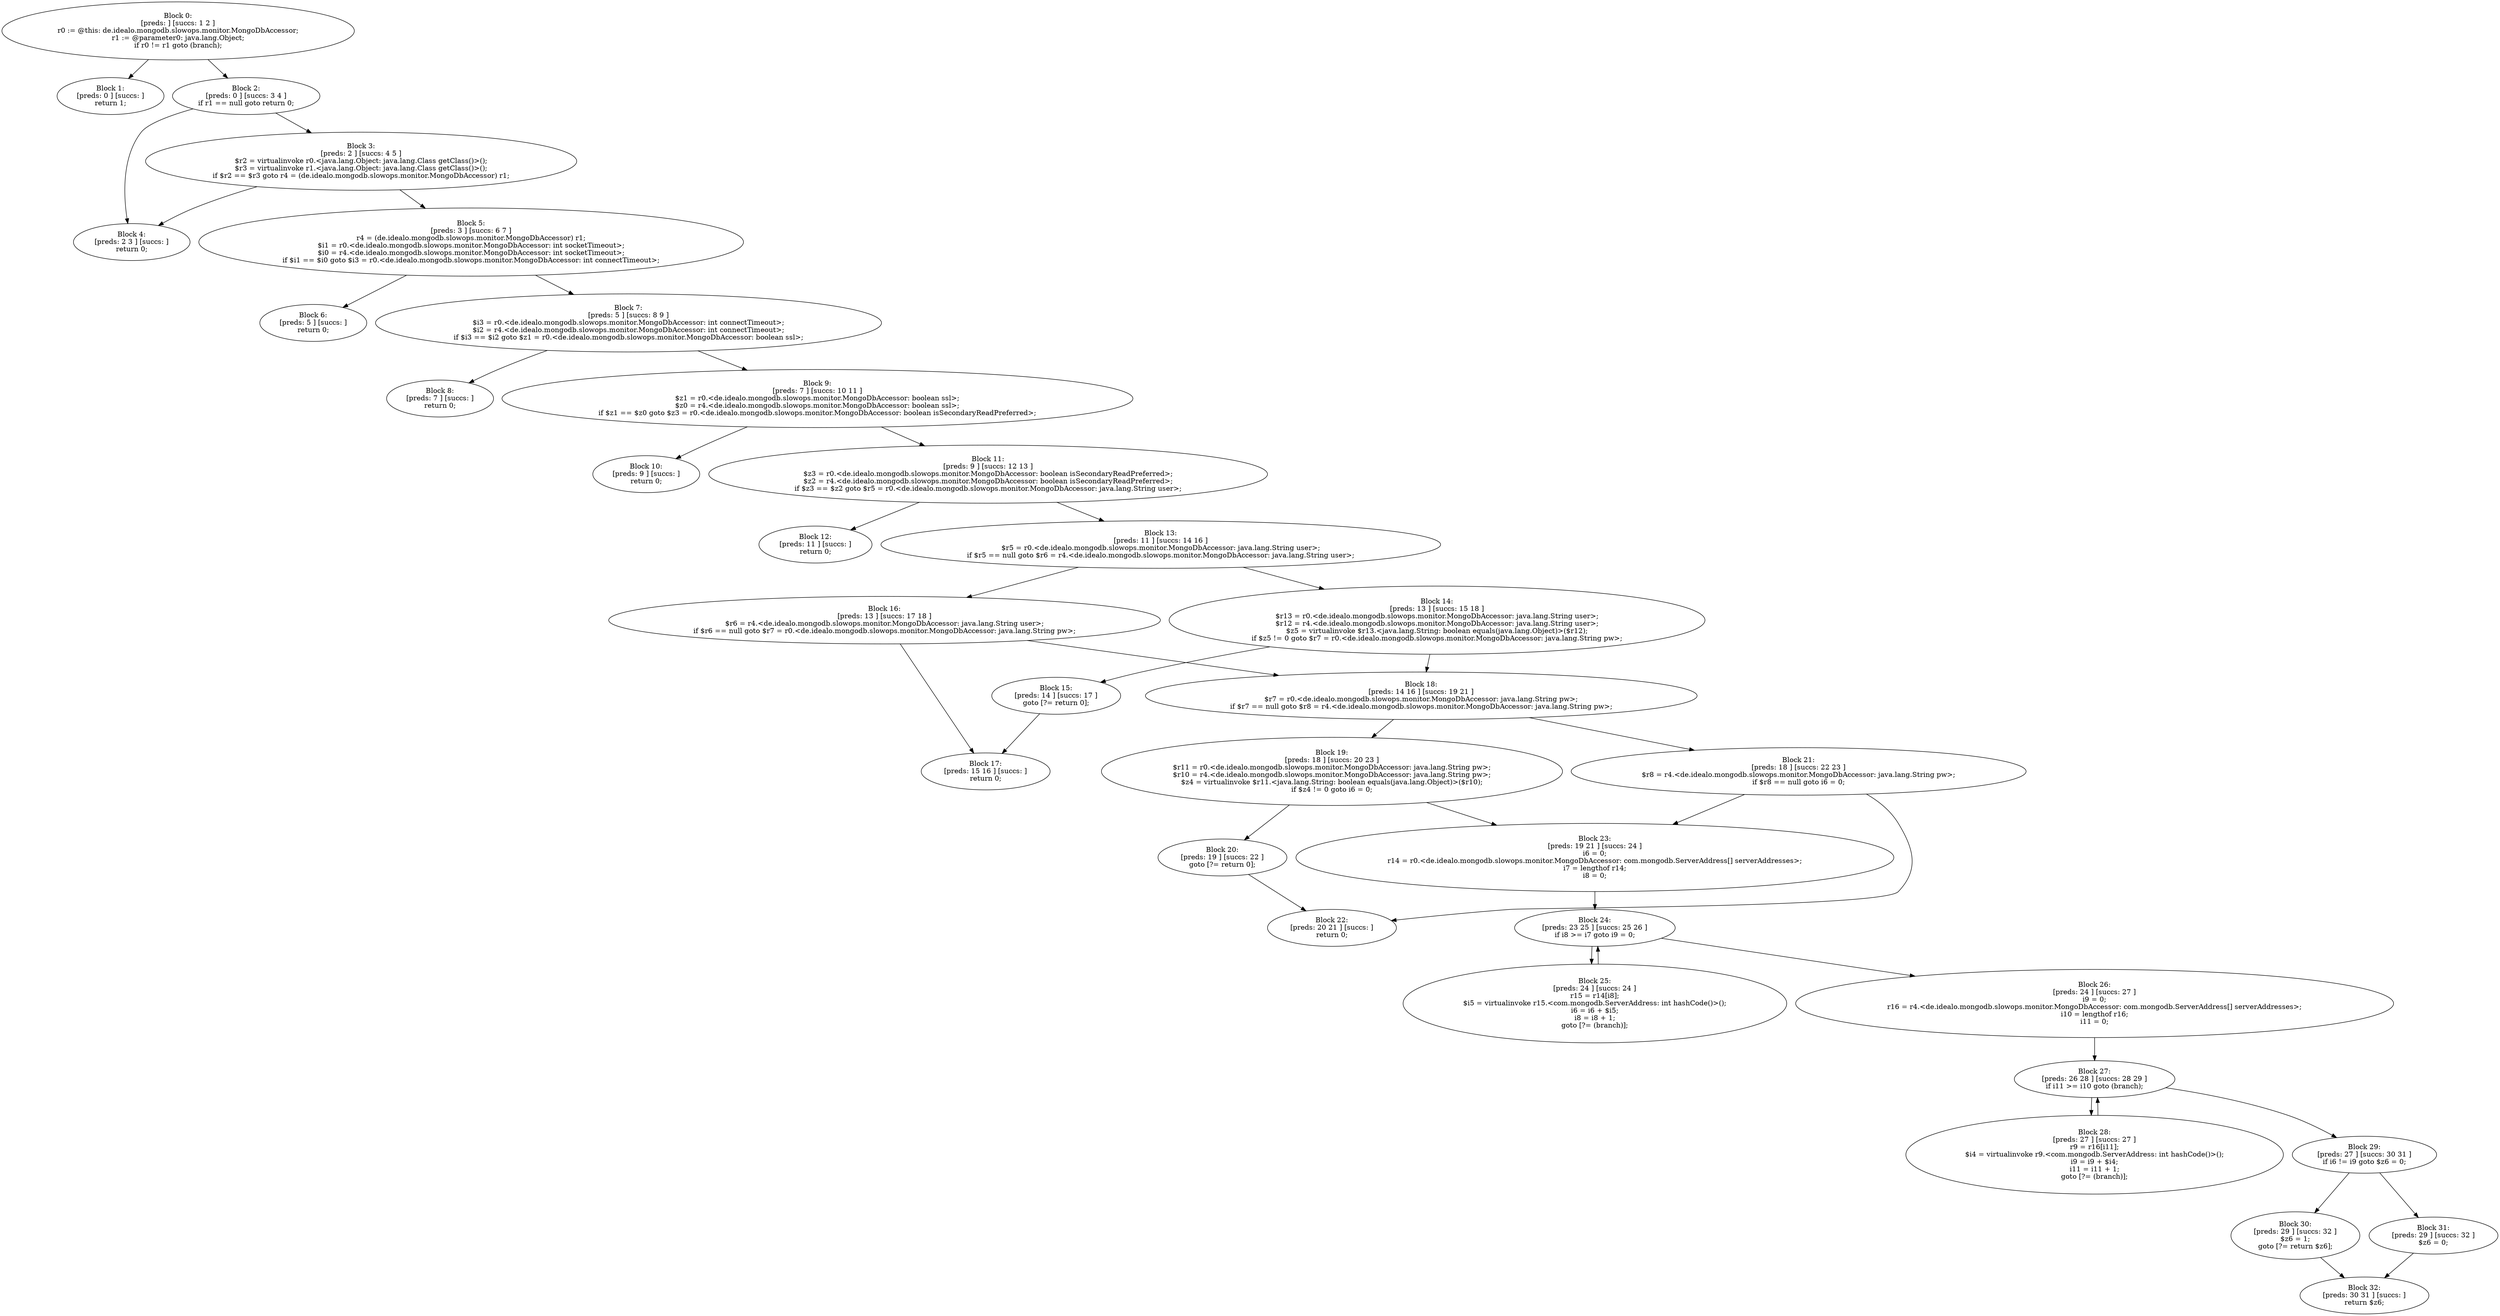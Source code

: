 digraph "unitGraph" {
    "Block 0:
[preds: ] [succs: 1 2 ]
r0 := @this: de.idealo.mongodb.slowops.monitor.MongoDbAccessor;
r1 := @parameter0: java.lang.Object;
if r0 != r1 goto (branch);
"
    "Block 1:
[preds: 0 ] [succs: ]
return 1;
"
    "Block 2:
[preds: 0 ] [succs: 3 4 ]
if r1 == null goto return 0;
"
    "Block 3:
[preds: 2 ] [succs: 4 5 ]
$r2 = virtualinvoke r0.<java.lang.Object: java.lang.Class getClass()>();
$r3 = virtualinvoke r1.<java.lang.Object: java.lang.Class getClass()>();
if $r2 == $r3 goto r4 = (de.idealo.mongodb.slowops.monitor.MongoDbAccessor) r1;
"
    "Block 4:
[preds: 2 3 ] [succs: ]
return 0;
"
    "Block 5:
[preds: 3 ] [succs: 6 7 ]
r4 = (de.idealo.mongodb.slowops.monitor.MongoDbAccessor) r1;
$i1 = r0.<de.idealo.mongodb.slowops.monitor.MongoDbAccessor: int socketTimeout>;
$i0 = r4.<de.idealo.mongodb.slowops.monitor.MongoDbAccessor: int socketTimeout>;
if $i1 == $i0 goto $i3 = r0.<de.idealo.mongodb.slowops.monitor.MongoDbAccessor: int connectTimeout>;
"
    "Block 6:
[preds: 5 ] [succs: ]
return 0;
"
    "Block 7:
[preds: 5 ] [succs: 8 9 ]
$i3 = r0.<de.idealo.mongodb.slowops.monitor.MongoDbAccessor: int connectTimeout>;
$i2 = r4.<de.idealo.mongodb.slowops.monitor.MongoDbAccessor: int connectTimeout>;
if $i3 == $i2 goto $z1 = r0.<de.idealo.mongodb.slowops.monitor.MongoDbAccessor: boolean ssl>;
"
    "Block 8:
[preds: 7 ] [succs: ]
return 0;
"
    "Block 9:
[preds: 7 ] [succs: 10 11 ]
$z1 = r0.<de.idealo.mongodb.slowops.monitor.MongoDbAccessor: boolean ssl>;
$z0 = r4.<de.idealo.mongodb.slowops.monitor.MongoDbAccessor: boolean ssl>;
if $z1 == $z0 goto $z3 = r0.<de.idealo.mongodb.slowops.monitor.MongoDbAccessor: boolean isSecondaryReadPreferred>;
"
    "Block 10:
[preds: 9 ] [succs: ]
return 0;
"
    "Block 11:
[preds: 9 ] [succs: 12 13 ]
$z3 = r0.<de.idealo.mongodb.slowops.monitor.MongoDbAccessor: boolean isSecondaryReadPreferred>;
$z2 = r4.<de.idealo.mongodb.slowops.monitor.MongoDbAccessor: boolean isSecondaryReadPreferred>;
if $z3 == $z2 goto $r5 = r0.<de.idealo.mongodb.slowops.monitor.MongoDbAccessor: java.lang.String user>;
"
    "Block 12:
[preds: 11 ] [succs: ]
return 0;
"
    "Block 13:
[preds: 11 ] [succs: 14 16 ]
$r5 = r0.<de.idealo.mongodb.slowops.monitor.MongoDbAccessor: java.lang.String user>;
if $r5 == null goto $r6 = r4.<de.idealo.mongodb.slowops.monitor.MongoDbAccessor: java.lang.String user>;
"
    "Block 14:
[preds: 13 ] [succs: 15 18 ]
$r13 = r0.<de.idealo.mongodb.slowops.monitor.MongoDbAccessor: java.lang.String user>;
$r12 = r4.<de.idealo.mongodb.slowops.monitor.MongoDbAccessor: java.lang.String user>;
$z5 = virtualinvoke $r13.<java.lang.String: boolean equals(java.lang.Object)>($r12);
if $z5 != 0 goto $r7 = r0.<de.idealo.mongodb.slowops.monitor.MongoDbAccessor: java.lang.String pw>;
"
    "Block 15:
[preds: 14 ] [succs: 17 ]
goto [?= return 0];
"
    "Block 16:
[preds: 13 ] [succs: 17 18 ]
$r6 = r4.<de.idealo.mongodb.slowops.monitor.MongoDbAccessor: java.lang.String user>;
if $r6 == null goto $r7 = r0.<de.idealo.mongodb.slowops.monitor.MongoDbAccessor: java.lang.String pw>;
"
    "Block 17:
[preds: 15 16 ] [succs: ]
return 0;
"
    "Block 18:
[preds: 14 16 ] [succs: 19 21 ]
$r7 = r0.<de.idealo.mongodb.slowops.monitor.MongoDbAccessor: java.lang.String pw>;
if $r7 == null goto $r8 = r4.<de.idealo.mongodb.slowops.monitor.MongoDbAccessor: java.lang.String pw>;
"
    "Block 19:
[preds: 18 ] [succs: 20 23 ]
$r11 = r0.<de.idealo.mongodb.slowops.monitor.MongoDbAccessor: java.lang.String pw>;
$r10 = r4.<de.idealo.mongodb.slowops.monitor.MongoDbAccessor: java.lang.String pw>;
$z4 = virtualinvoke $r11.<java.lang.String: boolean equals(java.lang.Object)>($r10);
if $z4 != 0 goto i6 = 0;
"
    "Block 20:
[preds: 19 ] [succs: 22 ]
goto [?= return 0];
"
    "Block 21:
[preds: 18 ] [succs: 22 23 ]
$r8 = r4.<de.idealo.mongodb.slowops.monitor.MongoDbAccessor: java.lang.String pw>;
if $r8 == null goto i6 = 0;
"
    "Block 22:
[preds: 20 21 ] [succs: ]
return 0;
"
    "Block 23:
[preds: 19 21 ] [succs: 24 ]
i6 = 0;
r14 = r0.<de.idealo.mongodb.slowops.monitor.MongoDbAccessor: com.mongodb.ServerAddress[] serverAddresses>;
i7 = lengthof r14;
i8 = 0;
"
    "Block 24:
[preds: 23 25 ] [succs: 25 26 ]
if i8 >= i7 goto i9 = 0;
"
    "Block 25:
[preds: 24 ] [succs: 24 ]
r15 = r14[i8];
$i5 = virtualinvoke r15.<com.mongodb.ServerAddress: int hashCode()>();
i6 = i6 + $i5;
i8 = i8 + 1;
goto [?= (branch)];
"
    "Block 26:
[preds: 24 ] [succs: 27 ]
i9 = 0;
r16 = r4.<de.idealo.mongodb.slowops.monitor.MongoDbAccessor: com.mongodb.ServerAddress[] serverAddresses>;
i10 = lengthof r16;
i11 = 0;
"
    "Block 27:
[preds: 26 28 ] [succs: 28 29 ]
if i11 >= i10 goto (branch);
"
    "Block 28:
[preds: 27 ] [succs: 27 ]
r9 = r16[i11];
$i4 = virtualinvoke r9.<com.mongodb.ServerAddress: int hashCode()>();
i9 = i9 + $i4;
i11 = i11 + 1;
goto [?= (branch)];
"
    "Block 29:
[preds: 27 ] [succs: 30 31 ]
if i6 != i9 goto $z6 = 0;
"
    "Block 30:
[preds: 29 ] [succs: 32 ]
$z6 = 1;
goto [?= return $z6];
"
    "Block 31:
[preds: 29 ] [succs: 32 ]
$z6 = 0;
"
    "Block 32:
[preds: 30 31 ] [succs: ]
return $z6;
"
    "Block 0:
[preds: ] [succs: 1 2 ]
r0 := @this: de.idealo.mongodb.slowops.monitor.MongoDbAccessor;
r1 := @parameter0: java.lang.Object;
if r0 != r1 goto (branch);
"->"Block 1:
[preds: 0 ] [succs: ]
return 1;
";
    "Block 0:
[preds: ] [succs: 1 2 ]
r0 := @this: de.idealo.mongodb.slowops.monitor.MongoDbAccessor;
r1 := @parameter0: java.lang.Object;
if r0 != r1 goto (branch);
"->"Block 2:
[preds: 0 ] [succs: 3 4 ]
if r1 == null goto return 0;
";
    "Block 2:
[preds: 0 ] [succs: 3 4 ]
if r1 == null goto return 0;
"->"Block 3:
[preds: 2 ] [succs: 4 5 ]
$r2 = virtualinvoke r0.<java.lang.Object: java.lang.Class getClass()>();
$r3 = virtualinvoke r1.<java.lang.Object: java.lang.Class getClass()>();
if $r2 == $r3 goto r4 = (de.idealo.mongodb.slowops.monitor.MongoDbAccessor) r1;
";
    "Block 2:
[preds: 0 ] [succs: 3 4 ]
if r1 == null goto return 0;
"->"Block 4:
[preds: 2 3 ] [succs: ]
return 0;
";
    "Block 3:
[preds: 2 ] [succs: 4 5 ]
$r2 = virtualinvoke r0.<java.lang.Object: java.lang.Class getClass()>();
$r3 = virtualinvoke r1.<java.lang.Object: java.lang.Class getClass()>();
if $r2 == $r3 goto r4 = (de.idealo.mongodb.slowops.monitor.MongoDbAccessor) r1;
"->"Block 4:
[preds: 2 3 ] [succs: ]
return 0;
";
    "Block 3:
[preds: 2 ] [succs: 4 5 ]
$r2 = virtualinvoke r0.<java.lang.Object: java.lang.Class getClass()>();
$r3 = virtualinvoke r1.<java.lang.Object: java.lang.Class getClass()>();
if $r2 == $r3 goto r4 = (de.idealo.mongodb.slowops.monitor.MongoDbAccessor) r1;
"->"Block 5:
[preds: 3 ] [succs: 6 7 ]
r4 = (de.idealo.mongodb.slowops.monitor.MongoDbAccessor) r1;
$i1 = r0.<de.idealo.mongodb.slowops.monitor.MongoDbAccessor: int socketTimeout>;
$i0 = r4.<de.idealo.mongodb.slowops.monitor.MongoDbAccessor: int socketTimeout>;
if $i1 == $i0 goto $i3 = r0.<de.idealo.mongodb.slowops.monitor.MongoDbAccessor: int connectTimeout>;
";
    "Block 5:
[preds: 3 ] [succs: 6 7 ]
r4 = (de.idealo.mongodb.slowops.monitor.MongoDbAccessor) r1;
$i1 = r0.<de.idealo.mongodb.slowops.monitor.MongoDbAccessor: int socketTimeout>;
$i0 = r4.<de.idealo.mongodb.slowops.monitor.MongoDbAccessor: int socketTimeout>;
if $i1 == $i0 goto $i3 = r0.<de.idealo.mongodb.slowops.monitor.MongoDbAccessor: int connectTimeout>;
"->"Block 6:
[preds: 5 ] [succs: ]
return 0;
";
    "Block 5:
[preds: 3 ] [succs: 6 7 ]
r4 = (de.idealo.mongodb.slowops.monitor.MongoDbAccessor) r1;
$i1 = r0.<de.idealo.mongodb.slowops.monitor.MongoDbAccessor: int socketTimeout>;
$i0 = r4.<de.idealo.mongodb.slowops.monitor.MongoDbAccessor: int socketTimeout>;
if $i1 == $i0 goto $i3 = r0.<de.idealo.mongodb.slowops.monitor.MongoDbAccessor: int connectTimeout>;
"->"Block 7:
[preds: 5 ] [succs: 8 9 ]
$i3 = r0.<de.idealo.mongodb.slowops.monitor.MongoDbAccessor: int connectTimeout>;
$i2 = r4.<de.idealo.mongodb.slowops.monitor.MongoDbAccessor: int connectTimeout>;
if $i3 == $i2 goto $z1 = r0.<de.idealo.mongodb.slowops.monitor.MongoDbAccessor: boolean ssl>;
";
    "Block 7:
[preds: 5 ] [succs: 8 9 ]
$i3 = r0.<de.idealo.mongodb.slowops.monitor.MongoDbAccessor: int connectTimeout>;
$i2 = r4.<de.idealo.mongodb.slowops.monitor.MongoDbAccessor: int connectTimeout>;
if $i3 == $i2 goto $z1 = r0.<de.idealo.mongodb.slowops.monitor.MongoDbAccessor: boolean ssl>;
"->"Block 8:
[preds: 7 ] [succs: ]
return 0;
";
    "Block 7:
[preds: 5 ] [succs: 8 9 ]
$i3 = r0.<de.idealo.mongodb.slowops.monitor.MongoDbAccessor: int connectTimeout>;
$i2 = r4.<de.idealo.mongodb.slowops.monitor.MongoDbAccessor: int connectTimeout>;
if $i3 == $i2 goto $z1 = r0.<de.idealo.mongodb.slowops.monitor.MongoDbAccessor: boolean ssl>;
"->"Block 9:
[preds: 7 ] [succs: 10 11 ]
$z1 = r0.<de.idealo.mongodb.slowops.monitor.MongoDbAccessor: boolean ssl>;
$z0 = r4.<de.idealo.mongodb.slowops.monitor.MongoDbAccessor: boolean ssl>;
if $z1 == $z0 goto $z3 = r0.<de.idealo.mongodb.slowops.monitor.MongoDbAccessor: boolean isSecondaryReadPreferred>;
";
    "Block 9:
[preds: 7 ] [succs: 10 11 ]
$z1 = r0.<de.idealo.mongodb.slowops.monitor.MongoDbAccessor: boolean ssl>;
$z0 = r4.<de.idealo.mongodb.slowops.monitor.MongoDbAccessor: boolean ssl>;
if $z1 == $z0 goto $z3 = r0.<de.idealo.mongodb.slowops.monitor.MongoDbAccessor: boolean isSecondaryReadPreferred>;
"->"Block 10:
[preds: 9 ] [succs: ]
return 0;
";
    "Block 9:
[preds: 7 ] [succs: 10 11 ]
$z1 = r0.<de.idealo.mongodb.slowops.monitor.MongoDbAccessor: boolean ssl>;
$z0 = r4.<de.idealo.mongodb.slowops.monitor.MongoDbAccessor: boolean ssl>;
if $z1 == $z0 goto $z3 = r0.<de.idealo.mongodb.slowops.monitor.MongoDbAccessor: boolean isSecondaryReadPreferred>;
"->"Block 11:
[preds: 9 ] [succs: 12 13 ]
$z3 = r0.<de.idealo.mongodb.slowops.monitor.MongoDbAccessor: boolean isSecondaryReadPreferred>;
$z2 = r4.<de.idealo.mongodb.slowops.monitor.MongoDbAccessor: boolean isSecondaryReadPreferred>;
if $z3 == $z2 goto $r5 = r0.<de.idealo.mongodb.slowops.monitor.MongoDbAccessor: java.lang.String user>;
";
    "Block 11:
[preds: 9 ] [succs: 12 13 ]
$z3 = r0.<de.idealo.mongodb.slowops.monitor.MongoDbAccessor: boolean isSecondaryReadPreferred>;
$z2 = r4.<de.idealo.mongodb.slowops.monitor.MongoDbAccessor: boolean isSecondaryReadPreferred>;
if $z3 == $z2 goto $r5 = r0.<de.idealo.mongodb.slowops.monitor.MongoDbAccessor: java.lang.String user>;
"->"Block 12:
[preds: 11 ] [succs: ]
return 0;
";
    "Block 11:
[preds: 9 ] [succs: 12 13 ]
$z3 = r0.<de.idealo.mongodb.slowops.monitor.MongoDbAccessor: boolean isSecondaryReadPreferred>;
$z2 = r4.<de.idealo.mongodb.slowops.monitor.MongoDbAccessor: boolean isSecondaryReadPreferred>;
if $z3 == $z2 goto $r5 = r0.<de.idealo.mongodb.slowops.monitor.MongoDbAccessor: java.lang.String user>;
"->"Block 13:
[preds: 11 ] [succs: 14 16 ]
$r5 = r0.<de.idealo.mongodb.slowops.monitor.MongoDbAccessor: java.lang.String user>;
if $r5 == null goto $r6 = r4.<de.idealo.mongodb.slowops.monitor.MongoDbAccessor: java.lang.String user>;
";
    "Block 13:
[preds: 11 ] [succs: 14 16 ]
$r5 = r0.<de.idealo.mongodb.slowops.monitor.MongoDbAccessor: java.lang.String user>;
if $r5 == null goto $r6 = r4.<de.idealo.mongodb.slowops.monitor.MongoDbAccessor: java.lang.String user>;
"->"Block 14:
[preds: 13 ] [succs: 15 18 ]
$r13 = r0.<de.idealo.mongodb.slowops.monitor.MongoDbAccessor: java.lang.String user>;
$r12 = r4.<de.idealo.mongodb.slowops.monitor.MongoDbAccessor: java.lang.String user>;
$z5 = virtualinvoke $r13.<java.lang.String: boolean equals(java.lang.Object)>($r12);
if $z5 != 0 goto $r7 = r0.<de.idealo.mongodb.slowops.monitor.MongoDbAccessor: java.lang.String pw>;
";
    "Block 13:
[preds: 11 ] [succs: 14 16 ]
$r5 = r0.<de.idealo.mongodb.slowops.monitor.MongoDbAccessor: java.lang.String user>;
if $r5 == null goto $r6 = r4.<de.idealo.mongodb.slowops.monitor.MongoDbAccessor: java.lang.String user>;
"->"Block 16:
[preds: 13 ] [succs: 17 18 ]
$r6 = r4.<de.idealo.mongodb.slowops.monitor.MongoDbAccessor: java.lang.String user>;
if $r6 == null goto $r7 = r0.<de.idealo.mongodb.slowops.monitor.MongoDbAccessor: java.lang.String pw>;
";
    "Block 14:
[preds: 13 ] [succs: 15 18 ]
$r13 = r0.<de.idealo.mongodb.slowops.monitor.MongoDbAccessor: java.lang.String user>;
$r12 = r4.<de.idealo.mongodb.slowops.monitor.MongoDbAccessor: java.lang.String user>;
$z5 = virtualinvoke $r13.<java.lang.String: boolean equals(java.lang.Object)>($r12);
if $z5 != 0 goto $r7 = r0.<de.idealo.mongodb.slowops.monitor.MongoDbAccessor: java.lang.String pw>;
"->"Block 15:
[preds: 14 ] [succs: 17 ]
goto [?= return 0];
";
    "Block 14:
[preds: 13 ] [succs: 15 18 ]
$r13 = r0.<de.idealo.mongodb.slowops.monitor.MongoDbAccessor: java.lang.String user>;
$r12 = r4.<de.idealo.mongodb.slowops.monitor.MongoDbAccessor: java.lang.String user>;
$z5 = virtualinvoke $r13.<java.lang.String: boolean equals(java.lang.Object)>($r12);
if $z5 != 0 goto $r7 = r0.<de.idealo.mongodb.slowops.monitor.MongoDbAccessor: java.lang.String pw>;
"->"Block 18:
[preds: 14 16 ] [succs: 19 21 ]
$r7 = r0.<de.idealo.mongodb.slowops.monitor.MongoDbAccessor: java.lang.String pw>;
if $r7 == null goto $r8 = r4.<de.idealo.mongodb.slowops.monitor.MongoDbAccessor: java.lang.String pw>;
";
    "Block 15:
[preds: 14 ] [succs: 17 ]
goto [?= return 0];
"->"Block 17:
[preds: 15 16 ] [succs: ]
return 0;
";
    "Block 16:
[preds: 13 ] [succs: 17 18 ]
$r6 = r4.<de.idealo.mongodb.slowops.monitor.MongoDbAccessor: java.lang.String user>;
if $r6 == null goto $r7 = r0.<de.idealo.mongodb.slowops.monitor.MongoDbAccessor: java.lang.String pw>;
"->"Block 17:
[preds: 15 16 ] [succs: ]
return 0;
";
    "Block 16:
[preds: 13 ] [succs: 17 18 ]
$r6 = r4.<de.idealo.mongodb.slowops.monitor.MongoDbAccessor: java.lang.String user>;
if $r6 == null goto $r7 = r0.<de.idealo.mongodb.slowops.monitor.MongoDbAccessor: java.lang.String pw>;
"->"Block 18:
[preds: 14 16 ] [succs: 19 21 ]
$r7 = r0.<de.idealo.mongodb.slowops.monitor.MongoDbAccessor: java.lang.String pw>;
if $r7 == null goto $r8 = r4.<de.idealo.mongodb.slowops.monitor.MongoDbAccessor: java.lang.String pw>;
";
    "Block 18:
[preds: 14 16 ] [succs: 19 21 ]
$r7 = r0.<de.idealo.mongodb.slowops.monitor.MongoDbAccessor: java.lang.String pw>;
if $r7 == null goto $r8 = r4.<de.idealo.mongodb.slowops.monitor.MongoDbAccessor: java.lang.String pw>;
"->"Block 19:
[preds: 18 ] [succs: 20 23 ]
$r11 = r0.<de.idealo.mongodb.slowops.monitor.MongoDbAccessor: java.lang.String pw>;
$r10 = r4.<de.idealo.mongodb.slowops.monitor.MongoDbAccessor: java.lang.String pw>;
$z4 = virtualinvoke $r11.<java.lang.String: boolean equals(java.lang.Object)>($r10);
if $z4 != 0 goto i6 = 0;
";
    "Block 18:
[preds: 14 16 ] [succs: 19 21 ]
$r7 = r0.<de.idealo.mongodb.slowops.monitor.MongoDbAccessor: java.lang.String pw>;
if $r7 == null goto $r8 = r4.<de.idealo.mongodb.slowops.monitor.MongoDbAccessor: java.lang.String pw>;
"->"Block 21:
[preds: 18 ] [succs: 22 23 ]
$r8 = r4.<de.idealo.mongodb.slowops.monitor.MongoDbAccessor: java.lang.String pw>;
if $r8 == null goto i6 = 0;
";
    "Block 19:
[preds: 18 ] [succs: 20 23 ]
$r11 = r0.<de.idealo.mongodb.slowops.monitor.MongoDbAccessor: java.lang.String pw>;
$r10 = r4.<de.idealo.mongodb.slowops.monitor.MongoDbAccessor: java.lang.String pw>;
$z4 = virtualinvoke $r11.<java.lang.String: boolean equals(java.lang.Object)>($r10);
if $z4 != 0 goto i6 = 0;
"->"Block 20:
[preds: 19 ] [succs: 22 ]
goto [?= return 0];
";
    "Block 19:
[preds: 18 ] [succs: 20 23 ]
$r11 = r0.<de.idealo.mongodb.slowops.monitor.MongoDbAccessor: java.lang.String pw>;
$r10 = r4.<de.idealo.mongodb.slowops.monitor.MongoDbAccessor: java.lang.String pw>;
$z4 = virtualinvoke $r11.<java.lang.String: boolean equals(java.lang.Object)>($r10);
if $z4 != 0 goto i6 = 0;
"->"Block 23:
[preds: 19 21 ] [succs: 24 ]
i6 = 0;
r14 = r0.<de.idealo.mongodb.slowops.monitor.MongoDbAccessor: com.mongodb.ServerAddress[] serverAddresses>;
i7 = lengthof r14;
i8 = 0;
";
    "Block 20:
[preds: 19 ] [succs: 22 ]
goto [?= return 0];
"->"Block 22:
[preds: 20 21 ] [succs: ]
return 0;
";
    "Block 21:
[preds: 18 ] [succs: 22 23 ]
$r8 = r4.<de.idealo.mongodb.slowops.monitor.MongoDbAccessor: java.lang.String pw>;
if $r8 == null goto i6 = 0;
"->"Block 22:
[preds: 20 21 ] [succs: ]
return 0;
";
    "Block 21:
[preds: 18 ] [succs: 22 23 ]
$r8 = r4.<de.idealo.mongodb.slowops.monitor.MongoDbAccessor: java.lang.String pw>;
if $r8 == null goto i6 = 0;
"->"Block 23:
[preds: 19 21 ] [succs: 24 ]
i6 = 0;
r14 = r0.<de.idealo.mongodb.slowops.monitor.MongoDbAccessor: com.mongodb.ServerAddress[] serverAddresses>;
i7 = lengthof r14;
i8 = 0;
";
    "Block 23:
[preds: 19 21 ] [succs: 24 ]
i6 = 0;
r14 = r0.<de.idealo.mongodb.slowops.monitor.MongoDbAccessor: com.mongodb.ServerAddress[] serverAddresses>;
i7 = lengthof r14;
i8 = 0;
"->"Block 24:
[preds: 23 25 ] [succs: 25 26 ]
if i8 >= i7 goto i9 = 0;
";
    "Block 24:
[preds: 23 25 ] [succs: 25 26 ]
if i8 >= i7 goto i9 = 0;
"->"Block 25:
[preds: 24 ] [succs: 24 ]
r15 = r14[i8];
$i5 = virtualinvoke r15.<com.mongodb.ServerAddress: int hashCode()>();
i6 = i6 + $i5;
i8 = i8 + 1;
goto [?= (branch)];
";
    "Block 24:
[preds: 23 25 ] [succs: 25 26 ]
if i8 >= i7 goto i9 = 0;
"->"Block 26:
[preds: 24 ] [succs: 27 ]
i9 = 0;
r16 = r4.<de.idealo.mongodb.slowops.monitor.MongoDbAccessor: com.mongodb.ServerAddress[] serverAddresses>;
i10 = lengthof r16;
i11 = 0;
";
    "Block 25:
[preds: 24 ] [succs: 24 ]
r15 = r14[i8];
$i5 = virtualinvoke r15.<com.mongodb.ServerAddress: int hashCode()>();
i6 = i6 + $i5;
i8 = i8 + 1;
goto [?= (branch)];
"->"Block 24:
[preds: 23 25 ] [succs: 25 26 ]
if i8 >= i7 goto i9 = 0;
";
    "Block 26:
[preds: 24 ] [succs: 27 ]
i9 = 0;
r16 = r4.<de.idealo.mongodb.slowops.monitor.MongoDbAccessor: com.mongodb.ServerAddress[] serverAddresses>;
i10 = lengthof r16;
i11 = 0;
"->"Block 27:
[preds: 26 28 ] [succs: 28 29 ]
if i11 >= i10 goto (branch);
";
    "Block 27:
[preds: 26 28 ] [succs: 28 29 ]
if i11 >= i10 goto (branch);
"->"Block 28:
[preds: 27 ] [succs: 27 ]
r9 = r16[i11];
$i4 = virtualinvoke r9.<com.mongodb.ServerAddress: int hashCode()>();
i9 = i9 + $i4;
i11 = i11 + 1;
goto [?= (branch)];
";
    "Block 27:
[preds: 26 28 ] [succs: 28 29 ]
if i11 >= i10 goto (branch);
"->"Block 29:
[preds: 27 ] [succs: 30 31 ]
if i6 != i9 goto $z6 = 0;
";
    "Block 28:
[preds: 27 ] [succs: 27 ]
r9 = r16[i11];
$i4 = virtualinvoke r9.<com.mongodb.ServerAddress: int hashCode()>();
i9 = i9 + $i4;
i11 = i11 + 1;
goto [?= (branch)];
"->"Block 27:
[preds: 26 28 ] [succs: 28 29 ]
if i11 >= i10 goto (branch);
";
    "Block 29:
[preds: 27 ] [succs: 30 31 ]
if i6 != i9 goto $z6 = 0;
"->"Block 30:
[preds: 29 ] [succs: 32 ]
$z6 = 1;
goto [?= return $z6];
";
    "Block 29:
[preds: 27 ] [succs: 30 31 ]
if i6 != i9 goto $z6 = 0;
"->"Block 31:
[preds: 29 ] [succs: 32 ]
$z6 = 0;
";
    "Block 30:
[preds: 29 ] [succs: 32 ]
$z6 = 1;
goto [?= return $z6];
"->"Block 32:
[preds: 30 31 ] [succs: ]
return $z6;
";
    "Block 31:
[preds: 29 ] [succs: 32 ]
$z6 = 0;
"->"Block 32:
[preds: 30 31 ] [succs: ]
return $z6;
";
}
